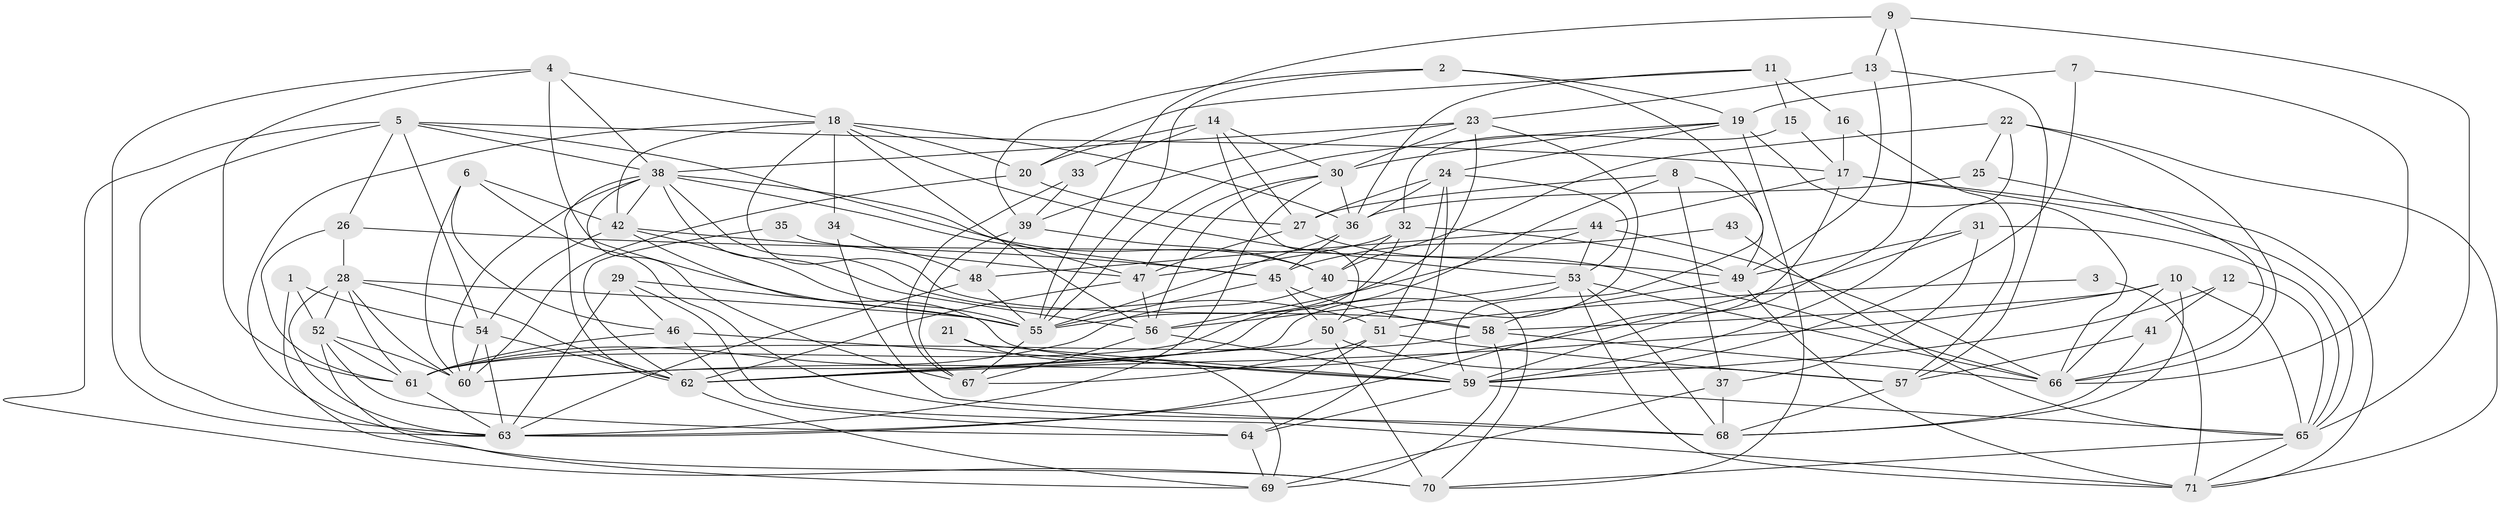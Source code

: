// original degree distribution, {5: 0.19148936170212766, 3: 0.22695035460992907, 4: 0.23404255319148937, 6: 0.09929078014184398, 2: 0.18439716312056736, 7: 0.04964539007092199, 8: 0.014184397163120567}
// Generated by graph-tools (version 1.1) at 2025/26/03/09/25 03:26:22]
// undirected, 71 vertices, 204 edges
graph export_dot {
graph [start="1"]
  node [color=gray90,style=filled];
  1;
  2;
  3;
  4;
  5;
  6;
  7;
  8;
  9;
  10;
  11;
  12;
  13;
  14;
  15;
  16;
  17;
  18;
  19;
  20;
  21;
  22;
  23;
  24;
  25;
  26;
  27;
  28;
  29;
  30;
  31;
  32;
  33;
  34;
  35;
  36;
  37;
  38;
  39;
  40;
  41;
  42;
  43;
  44;
  45;
  46;
  47;
  48;
  49;
  50;
  51;
  52;
  53;
  54;
  55;
  56;
  57;
  58;
  59;
  60;
  61;
  62;
  63;
  64;
  65;
  66;
  67;
  68;
  69;
  70;
  71;
  1 -- 52 [weight=1.0];
  1 -- 54 [weight=1.0];
  1 -- 70 [weight=1.0];
  2 -- 19 [weight=1.0];
  2 -- 39 [weight=1.0];
  2 -- 55 [weight=1.0];
  2 -- 59 [weight=1.0];
  3 -- 51 [weight=1.0];
  3 -- 71 [weight=1.0];
  4 -- 18 [weight=1.0];
  4 -- 38 [weight=1.0];
  4 -- 55 [weight=1.0];
  4 -- 61 [weight=1.0];
  4 -- 63 [weight=1.0];
  5 -- 17 [weight=1.0];
  5 -- 26 [weight=1.0];
  5 -- 38 [weight=1.0];
  5 -- 47 [weight=1.0];
  5 -- 54 [weight=1.0];
  5 -- 63 [weight=1.0];
  5 -- 70 [weight=1.0];
  6 -- 42 [weight=1.0];
  6 -- 46 [weight=1.0];
  6 -- 60 [weight=1.0];
  6 -- 68 [weight=1.0];
  7 -- 19 [weight=1.0];
  7 -- 59 [weight=1.0];
  7 -- 66 [weight=1.0];
  8 -- 27 [weight=1.0];
  8 -- 37 [weight=1.0];
  8 -- 49 [weight=1.0];
  8 -- 60 [weight=1.0];
  9 -- 13 [weight=1.0];
  9 -- 55 [weight=1.0];
  9 -- 59 [weight=1.0];
  9 -- 65 [weight=1.0];
  10 -- 58 [weight=1.0];
  10 -- 62 [weight=1.0];
  10 -- 65 [weight=1.0];
  10 -- 66 [weight=1.0];
  10 -- 68 [weight=1.0];
  11 -- 15 [weight=1.0];
  11 -- 16 [weight=1.0];
  11 -- 20 [weight=1.0];
  11 -- 36 [weight=1.0];
  12 -- 41 [weight=1.0];
  12 -- 59 [weight=2.0];
  12 -- 65 [weight=1.0];
  13 -- 23 [weight=1.0];
  13 -- 49 [weight=1.0];
  13 -- 57 [weight=1.0];
  14 -- 20 [weight=1.0];
  14 -- 27 [weight=1.0];
  14 -- 30 [weight=1.0];
  14 -- 33 [weight=1.0];
  14 -- 50 [weight=1.0];
  15 -- 17 [weight=1.0];
  15 -- 32 [weight=1.0];
  16 -- 17 [weight=1.0];
  16 -- 57 [weight=1.0];
  17 -- 44 [weight=1.0];
  17 -- 63 [weight=1.0];
  17 -- 65 [weight=1.0];
  17 -- 71 [weight=1.0];
  18 -- 20 [weight=1.0];
  18 -- 34 [weight=1.0];
  18 -- 36 [weight=1.0];
  18 -- 42 [weight=1.0];
  18 -- 53 [weight=1.0];
  18 -- 56 [weight=1.0];
  18 -- 58 [weight=1.0];
  18 -- 63 [weight=1.0];
  19 -- 24 [weight=1.0];
  19 -- 30 [weight=1.0];
  19 -- 55 [weight=1.0];
  19 -- 66 [weight=1.0];
  19 -- 70 [weight=1.0];
  20 -- 27 [weight=1.0];
  20 -- 60 [weight=1.0];
  21 -- 59 [weight=1.0];
  21 -- 69 [weight=1.0];
  22 -- 25 [weight=1.0];
  22 -- 40 [weight=1.0];
  22 -- 59 [weight=1.0];
  22 -- 66 [weight=1.0];
  22 -- 71 [weight=1.0];
  23 -- 30 [weight=1.0];
  23 -- 38 [weight=1.0];
  23 -- 39 [weight=1.0];
  23 -- 50 [weight=1.0];
  23 -- 55 [weight=1.0];
  24 -- 27 [weight=2.0];
  24 -- 36 [weight=1.0];
  24 -- 51 [weight=1.0];
  24 -- 53 [weight=1.0];
  24 -- 64 [weight=1.0];
  25 -- 36 [weight=1.0];
  25 -- 66 [weight=1.0];
  26 -- 28 [weight=1.0];
  26 -- 49 [weight=1.0];
  26 -- 61 [weight=1.0];
  27 -- 47 [weight=2.0];
  27 -- 66 [weight=1.0];
  28 -- 52 [weight=1.0];
  28 -- 55 [weight=1.0];
  28 -- 60 [weight=1.0];
  28 -- 61 [weight=1.0];
  28 -- 62 [weight=1.0];
  28 -- 63 [weight=1.0];
  29 -- 46 [weight=1.0];
  29 -- 55 [weight=1.0];
  29 -- 63 [weight=1.0];
  29 -- 71 [weight=1.0];
  30 -- 36 [weight=1.0];
  30 -- 47 [weight=1.0];
  30 -- 56 [weight=1.0];
  30 -- 63 [weight=1.0];
  31 -- 37 [weight=1.0];
  31 -- 49 [weight=1.0];
  31 -- 60 [weight=1.0];
  31 -- 65 [weight=1.0];
  32 -- 40 [weight=1.0];
  32 -- 47 [weight=1.0];
  32 -- 49 [weight=1.0];
  32 -- 61 [weight=1.0];
  33 -- 39 [weight=1.0];
  33 -- 67 [weight=1.0];
  34 -- 48 [weight=1.0];
  34 -- 68 [weight=1.0];
  35 -- 47 [weight=2.0];
  35 -- 62 [weight=1.0];
  36 -- 45 [weight=1.0];
  36 -- 55 [weight=1.0];
  37 -- 68 [weight=1.0];
  37 -- 69 [weight=1.0];
  38 -- 40 [weight=1.0];
  38 -- 42 [weight=1.0];
  38 -- 45 [weight=1.0];
  38 -- 51 [weight=1.0];
  38 -- 56 [weight=1.0];
  38 -- 60 [weight=1.0];
  38 -- 62 [weight=1.0];
  38 -- 67 [weight=1.0];
  39 -- 40 [weight=1.0];
  39 -- 48 [weight=1.0];
  39 -- 67 [weight=1.0];
  40 -- 61 [weight=1.0];
  40 -- 70 [weight=1.0];
  41 -- 57 [weight=1.0];
  41 -- 68 [weight=1.0];
  42 -- 45 [weight=1.0];
  42 -- 54 [weight=1.0];
  42 -- 55 [weight=1.0];
  42 -- 59 [weight=1.0];
  43 -- 45 [weight=1.0];
  43 -- 65 [weight=1.0];
  44 -- 48 [weight=1.0];
  44 -- 53 [weight=1.0];
  44 -- 56 [weight=1.0];
  44 -- 66 [weight=1.0];
  45 -- 50 [weight=1.0];
  45 -- 55 [weight=1.0];
  45 -- 58 [weight=1.0];
  46 -- 59 [weight=1.0];
  46 -- 61 [weight=1.0];
  46 -- 64 [weight=1.0];
  47 -- 56 [weight=1.0];
  47 -- 62 [weight=1.0];
  48 -- 55 [weight=1.0];
  48 -- 63 [weight=1.0];
  49 -- 58 [weight=1.0];
  49 -- 71 [weight=1.0];
  50 -- 57 [weight=1.0];
  50 -- 62 [weight=1.0];
  50 -- 70 [weight=2.0];
  51 -- 57 [weight=1.0];
  51 -- 63 [weight=1.0];
  51 -- 67 [weight=1.0];
  52 -- 60 [weight=1.0];
  52 -- 61 [weight=1.0];
  52 -- 64 [weight=1.0];
  52 -- 69 [weight=1.0];
  53 -- 56 [weight=1.0];
  53 -- 62 [weight=1.0];
  53 -- 66 [weight=1.0];
  53 -- 68 [weight=1.0];
  53 -- 71 [weight=1.0];
  54 -- 60 [weight=1.0];
  54 -- 62 [weight=2.0];
  54 -- 63 [weight=1.0];
  55 -- 67 [weight=1.0];
  56 -- 59 [weight=1.0];
  56 -- 67 [weight=1.0];
  57 -- 68 [weight=1.0];
  58 -- 61 [weight=1.0];
  58 -- 66 [weight=1.0];
  58 -- 69 [weight=1.0];
  59 -- 64 [weight=1.0];
  59 -- 65 [weight=1.0];
  61 -- 63 [weight=1.0];
  62 -- 69 [weight=1.0];
  64 -- 69 [weight=1.0];
  65 -- 70 [weight=1.0];
  65 -- 71 [weight=1.0];
}
